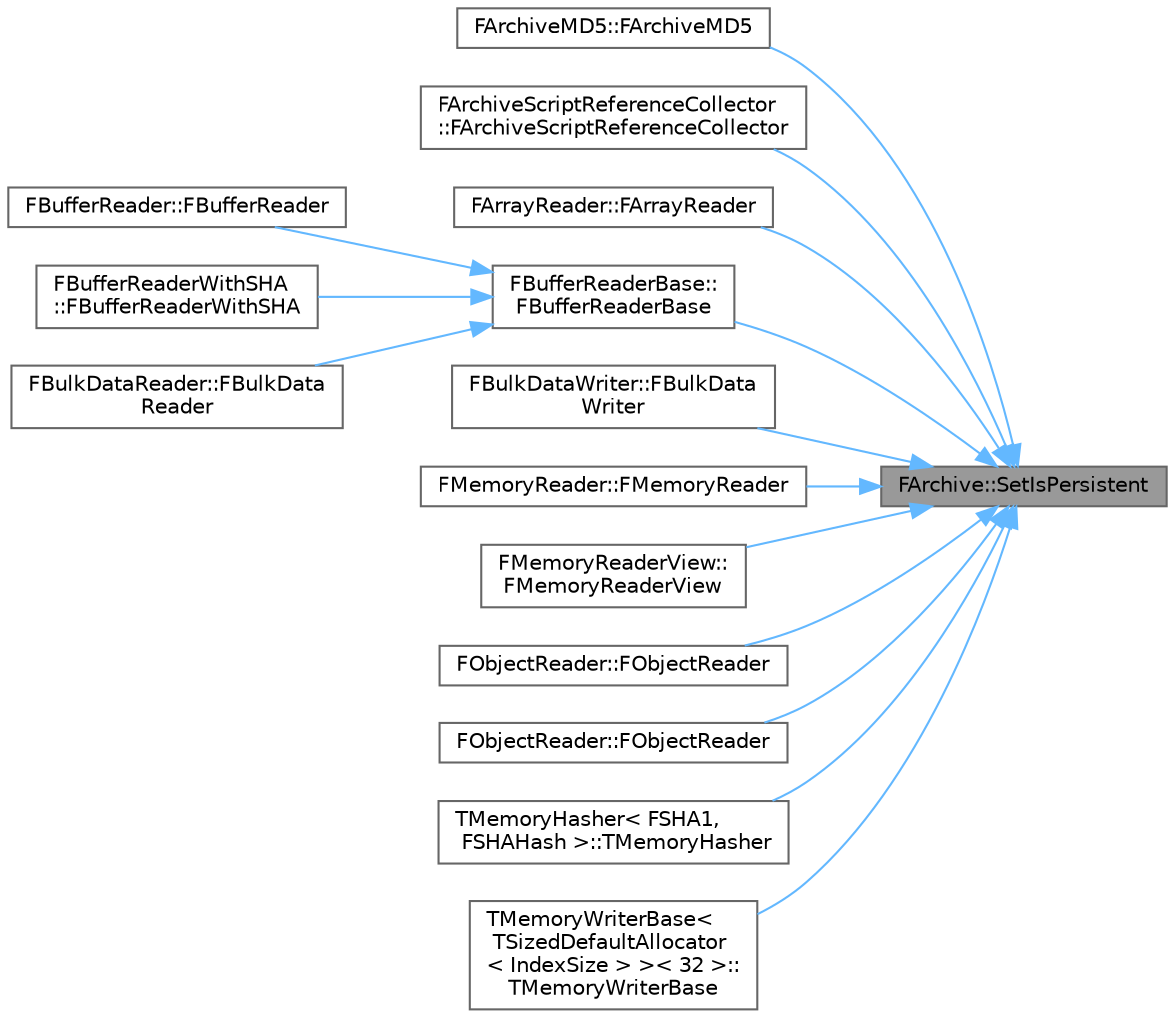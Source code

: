 digraph "FArchive::SetIsPersistent"
{
 // INTERACTIVE_SVG=YES
 // LATEX_PDF_SIZE
  bgcolor="transparent";
  edge [fontname=Helvetica,fontsize=10,labelfontname=Helvetica,labelfontsize=10];
  node [fontname=Helvetica,fontsize=10,shape=box,height=0.2,width=0.4];
  rankdir="RL";
  Node1 [id="Node000001",label="FArchive::SetIsPersistent",height=0.2,width=0.4,color="gray40", fillcolor="grey60", style="filled", fontcolor="black",tooltip="Sets whether this archive is to persistent storage."];
  Node1 -> Node2 [id="edge1_Node000001_Node000002",dir="back",color="steelblue1",style="solid",tooltip=" "];
  Node2 [id="Node000002",label="FArchiveMD5::FArchiveMD5",height=0.2,width=0.4,color="grey40", fillcolor="white", style="filled",URL="$d3/d32/classFArchiveMD5.html#ad23e950e56258649633fd6d7db593257",tooltip=" "];
  Node1 -> Node3 [id="edge2_Node000001_Node000003",dir="back",color="steelblue1",style="solid",tooltip=" "];
  Node3 [id="Node000003",label="FArchiveScriptReferenceCollector\l::FArchiveScriptReferenceCollector",height=0.2,width=0.4,color="grey40", fillcolor="white", style="filled",URL="$dd/d9f/classFArchiveScriptReferenceCollector.html#a56bd4939cc9f85e9fa97c369b78b0960",tooltip="Constructor."];
  Node1 -> Node4 [id="edge3_Node000001_Node000004",dir="back",color="steelblue1",style="solid",tooltip=" "];
  Node4 [id="Node000004",label="FArrayReader::FArrayReader",height=0.2,width=0.4,color="grey40", fillcolor="white", style="filled",URL="$da/d60/classFArrayReader.html#aac46a024abb2f867db9c0b4027c27d6f",tooltip=" "];
  Node1 -> Node5 [id="edge4_Node000001_Node000005",dir="back",color="steelblue1",style="solid",tooltip=" "];
  Node5 [id="Node000005",label="FBufferReaderBase::\lFBufferReaderBase",height=0.2,width=0.4,color="grey40", fillcolor="white", style="filled",URL="$de/d15/classFBufferReaderBase.html#a6e6ad313fa39a9e9964e952339990f14",tooltip="Constructor."];
  Node5 -> Node6 [id="edge5_Node000005_Node000006",dir="back",color="steelblue1",style="solid",tooltip=" "];
  Node6 [id="Node000006",label="FBufferReader::FBufferReader",height=0.2,width=0.4,color="grey40", fillcolor="white", style="filled",URL="$da/d93/classFBufferReader.html#a1bd12458e60200ad5db16f78a3465829",tooltip="Constructor."];
  Node5 -> Node7 [id="edge6_Node000005_Node000007",dir="back",color="steelblue1",style="solid",tooltip=" "];
  Node7 [id="Node000007",label="FBufferReaderWithSHA\l::FBufferReaderWithSHA",height=0.2,width=0.4,color="grey40", fillcolor="white", style="filled",URL="$d8/dba/classFBufferReaderWithSHA.html#a92c0c85dd449b714b7b9ffdf4e68cf72",tooltip="Constructor."];
  Node5 -> Node8 [id="edge7_Node000005_Node000008",dir="back",color="steelblue1",style="solid",tooltip=" "];
  Node8 [id="Node000008",label="FBulkDataReader::FBulkData\lReader",height=0.2,width=0.4,color="grey40", fillcolor="white", style="filled",URL="$db/dd7/classFBulkDataReader.html#a55bcda1664ca0e58fc57633e0bfc3146",tooltip=" "];
  Node1 -> Node9 [id="edge8_Node000001_Node000009",dir="back",color="steelblue1",style="solid",tooltip=" "];
  Node9 [id="Node000009",label="FBulkDataWriter::FBulkData\lWriter",height=0.2,width=0.4,color="grey40", fillcolor="white", style="filled",URL="$d3/d81/classFBulkDataWriter.html#ab5d2e72bc3164eac10bf503dd1ce750f",tooltip=" "];
  Node1 -> Node10 [id="edge9_Node000001_Node000010",dir="back",color="steelblue1",style="solid",tooltip=" "];
  Node10 [id="Node000010",label="FMemoryReader::FMemoryReader",height=0.2,width=0.4,color="grey40", fillcolor="white", style="filled",URL="$d9/d52/classFMemoryReader.html#a2ce372085dbec4447d48e3f93d591a3f",tooltip=" "];
  Node1 -> Node11 [id="edge10_Node000001_Node000011",dir="back",color="steelblue1",style="solid",tooltip=" "];
  Node11 [id="Node000011",label="FMemoryReaderView::\lFMemoryReaderView",height=0.2,width=0.4,color="grey40", fillcolor="white", style="filled",URL="$df/d0b/classFMemoryReaderView.html#a3824ecdfcb5b0f781ca939583fbfb270",tooltip=" "];
  Node1 -> Node12 [id="edge11_Node000001_Node000012",dir="back",color="steelblue1",style="solid",tooltip=" "];
  Node12 [id="Node000012",label="FObjectReader::FObjectReader",height=0.2,width=0.4,color="grey40", fillcolor="white", style="filled",URL="$df/de4/classFObjectReader.html#a063fbeb86efe42313be763d686071bc5",tooltip=" "];
  Node1 -> Node13 [id="edge12_Node000001_Node000013",dir="back",color="steelblue1",style="solid",tooltip=" "];
  Node13 [id="Node000013",label="FObjectReader::FObjectReader",height=0.2,width=0.4,color="grey40", fillcolor="white", style="filled",URL="$df/de4/classFObjectReader.html#a821707cd541a3f5773982eb244c57134",tooltip=" "];
  Node1 -> Node14 [id="edge13_Node000001_Node000014",dir="back",color="steelblue1",style="solid",tooltip=" "];
  Node14 [id="Node000014",label="TMemoryHasher\< FSHA1,\l FSHAHash \>::TMemoryHasher",height=0.2,width=0.4,color="grey40", fillcolor="white", style="filled",URL="$d4/d80/classTMemoryHasher.html#a55f316392de4b312f7ee0c2ba59ff4a7",tooltip=" "];
  Node1 -> Node15 [id="edge14_Node000001_Node000015",dir="back",color="steelblue1",style="solid",tooltip=" "];
  Node15 [id="Node000015",label="TMemoryWriterBase\<\l TSizedDefaultAllocator\l\< IndexSize \> \>\< 32 \>::\lTMemoryWriterBase",height=0.2,width=0.4,color="grey40", fillcolor="white", style="filled",URL="$d4/d2a/classTMemoryWriterBase.html#ac47eb1efe46c0b0a245047853758bdad",tooltip=" "];
}

